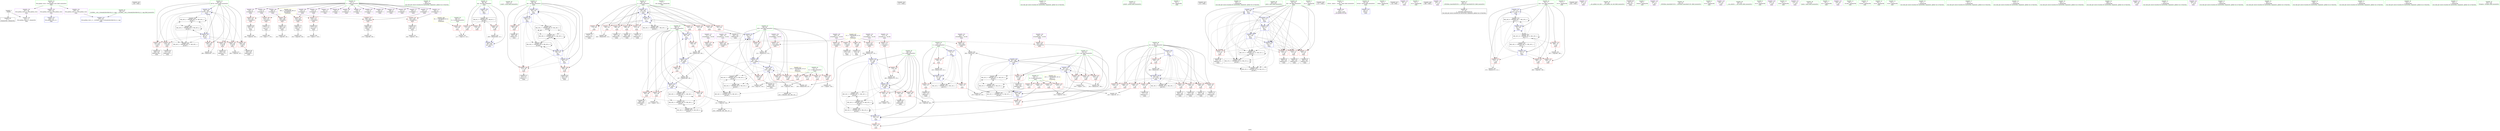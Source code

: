 digraph "SVFG" {
	label="SVFG";

	Node0x564afd315ef0 [shape=record,color=grey,label="{NodeID: 0\nNullPtr}"];
	Node0x564afd315ef0 -> Node0x564afd34a030[style=solid];
	Node0x564afd315ef0 -> Node0x564afd34d790[style=solid];
	Node0x564afd39aaa0 [shape=record,color=black,label="{NodeID: 443\n109 = PHI()\n}"];
	Node0x564afd34bed0 [shape=record,color=red,label="{NodeID: 194\n347\<--90\n\<--dir78\nmain\n}"];
	Node0x564afd34bed0 -> Node0x564afd34bb90[style=solid];
	Node0x564afd31d390 [shape=record,color=purple,label="{NodeID: 111\n264\<--8\narrayidx64\<--s\nmain\n}"];
	Node0x564afd31bf00 [shape=record,color=green,label="{NodeID: 28\n260\<--1\n\<--dummyObj\nCan only get source location for instruction, argument, global var or function.}"];
	Node0x564afd35a900 [shape=record,color=grey,label="{NodeID: 305\n368 = Binary(367, 113, )\n}"];
	Node0x564afd35a900 -> Node0x564afd356ea0[style=solid];
	Node0x564afd34d590 [shape=record,color=blue,label="{NodeID: 222\n429\<--35\nllvm.global_ctors_0\<--\nGlob }"];
	Node0x564afd34f080 [shape=record,color=red,label="{NodeID: 139\n115\<--68\n\<--qq\nmain\n}"];
	Node0x564afd34f080 -> Node0x564afd35b080[style=solid];
	Node0x564afd349df0 [shape=record,color=green,label="{NodeID: 56\n110\<--111\nscanf\<--scanf_field_insensitive\n}"];
	Node0x564afd356b60 [shape=record,color=blue,label="{NodeID: 250\n88\<--243\nok\<--\nmain\n}"];
	Node0x564afd356b60 -> Node0x564afd351920[style=dashed];
	Node0x564afd356b60 -> Node0x564afd3519f0[style=dashed];
	Node0x564afd356b60 -> Node0x564afd356b60[style=dashed];
	Node0x564afd356b60 -> Node0x564afd356c30[style=dashed];
	Node0x564afd356b60 -> Node0x564afd36f7e0[style=dashed];
	Node0x564afd356b60 -> Node0x564afd3783e0[style=dashed];
	Node0x564afd356b60 -> Node0x564afd380ff0[style=dashed];
	Node0x564afd350740 [shape=record,color=red,label="{NodeID: 167\n173\<--80\n\<--j\nmain\n}"];
	Node0x564afd350740 -> Node0x564afd34a810[style=solid];
	Node0x564afd34b370 [shape=record,color=black,label="{NodeID: 84\n266\<--265\nidxprom65\<--\nmain\n}"];
	Node0x564afd33a620 [shape=record,color=green,label="{NodeID: 1\n7\<--1\n__dso_handle\<--dummyObj\nGlob }"];
	Node0x564afd39aba0 [shape=record,color=black,label="{NodeID: 444\n121 = PHI()\n}"];
	Node0x564afd34bfa0 [shape=record,color=red,label="{NodeID: 195\n354\<--90\n\<--dir78\nmain\n}"];
	Node0x564afd34bfa0 -> Node0x564afd34bc60[style=solid];
	Node0x564afd31d460 [shape=record,color=purple,label="{NodeID: 112\n267\<--8\narrayidx66\<--s\nmain\n}"];
	Node0x564afd31d460 -> Node0x564afd34cf10[style=solid];
	Node0x564afd31bfd0 [shape=record,color=green,label="{NodeID: 29\n273\<--1\n\<--dummyObj\nCan only get source location for instruction, argument, global var or function.}"];
	Node0x564afd35aa80 [shape=record,color=grey,label="{NodeID: 306\n154 = cmp(152, 153, )\n}"];
	Node0x564afd34d690 [shape=record,color=blue,label="{NodeID: 223\n430\<--36\nllvm.global_ctors_1\<--_GLOBAL__sub_I_Gennady.Korotkevich_0_1.cpp\nGlob }"];
	Node0x564afd34f150 [shape=record,color=red,label="{NodeID: 140\n119\<--68\n\<--qq\nmain\n}"];
	Node0x564afd349e80 [shape=record,color=green,label="{NodeID: 57\n122\<--123\nprintf\<--printf_field_insensitive\n}"];
	Node0x564afd356c30 [shape=record,color=blue,label="{NodeID: 251\n88\<--273\nok\<--\nmain\n}"];
	Node0x564afd356c30 -> Node0x564afd351920[style=dashed];
	Node0x564afd356c30 -> Node0x564afd3519f0[style=dashed];
	Node0x564afd356c30 -> Node0x564afd356b60[style=dashed];
	Node0x564afd356c30 -> Node0x564afd36f7e0[style=dashed];
	Node0x564afd356c30 -> Node0x564afd3783e0[style=dashed];
	Node0x564afd356c30 -> Node0x564afd380ff0[style=dashed];
	Node0x564afd350810 [shape=record,color=red,label="{NodeID: 168\n186\<--80\n\<--j\nmain\n}"];
	Node0x564afd350810 -> Node0x564afd34aa80[style=solid];
	Node0x564afd34b440 [shape=record,color=black,label="{NodeID: 85\n269\<--268\nconv67\<--\nmain\n}"];
	Node0x564afd34b440 -> Node0x564afd35c100[style=solid];
	Node0x564afd33f200 [shape=record,color=green,label="{NodeID: 2\n10\<--1\n.str\<--dummyObj\nGlob }"];
	Node0x564afd39aca0 [shape=record,color=black,label="{NodeID: 445\n125 = PHI()\n}"];
	Node0x564afd34c070 [shape=record,color=red,label="{NodeID: 196\n367\<--90\n\<--dir78\nmain\n}"];
	Node0x564afd34c070 -> Node0x564afd35a900[style=solid];
	Node0x564afd31d530 [shape=record,color=purple,label="{NodeID: 113\n337\<--8\narrayidx101\<--s\nmain\n}"];
	Node0x564afd31c0a0 [shape=record,color=green,label="{NodeID: 30\n297\<--1\n\<--dummyObj\nCan only get source location for instruction, argument, global var or function.}"];
	Node0x564afd35ac00 [shape=record,color=grey,label="{NodeID: 307\n148 = cmp(146, 147, )\n}"];
	Node0x564afd34d790 [shape=record,color=blue, style = dotted,label="{NodeID: 224\n431\<--3\nllvm.global_ctors_2\<--dummyVal\nGlob }"];
	Node0x564afd34f220 [shape=record,color=red,label="{NodeID: 141\n408\<--68\n\<--qq\nmain\n}"];
	Node0x564afd34f220 -> Node0x564afd359580[style=solid];
	Node0x564afd349f10 [shape=record,color=green,label="{NodeID: 58\n400\<--401\nputs\<--puts_field_insensitive\n}"];
	Node0x564afd356d00 [shape=record,color=blue,label="{NodeID: 252\n92\<--352\nx82\<--add110\nmain\n}"];
	Node0x564afd356d00 -> Node0x564afd34c210[style=dashed];
	Node0x564afd356d00 -> Node0x564afd34c2e0[style=dashed];
	Node0x564afd356d00 -> Node0x564afd34c3b0[style=dashed];
	Node0x564afd356d00 -> Node0x564afd34c480[style=dashed];
	Node0x564afd356d00 -> Node0x564afd356820[style=dashed];
	Node0x564afd356d00 -> Node0x564afd356d00[style=dashed];
	Node0x564afd356d00 -> Node0x564afd3701e0[style=dashed];
	Node0x564afd356d00 -> Node0x564afd3524a0[style=dashed];
	Node0x564afd356d00 -> Node0x564afd3819f0[style=dashed];
	Node0x564afd3508e0 [shape=record,color=red,label="{NodeID: 169\n199\<--80\n\<--j\nmain\n}"];
	Node0x564afd3508e0 -> Node0x564afd34acf0[style=solid];
	Node0x564afd34b510 [shape=record,color=black,label="{NodeID: 86\n276\<--275\nidxprom71\<--\nmain\n}"];
	Node0x564afd316460 [shape=record,color=green,label="{NodeID: 3\n12\<--1\n.str.1\<--dummyObj\nGlob }"];
	Node0x564afd39ada0 [shape=record,color=black,label="{NodeID: 446\n137 = PHI()\n}"];
	Node0x564afd34c140 [shape=record,color=red,label="{NodeID: 197\n307\<--92\n\<--x82\nmain\n}"];
	Node0x564afd34c140 -> Node0x564afd35a600[style=solid];
	Node0x564afd31d600 [shape=record,color=purple,label="{NodeID: 114\n340\<--8\narrayidx103\<--s\nmain\n}"];
	Node0x564afd31d600 -> Node0x564afd34d320[style=solid];
	Node0x564afd31c170 [shape=record,color=green,label="{NodeID: 31\n4\<--6\n_ZStL8__ioinit\<--_ZStL8__ioinit_field_insensitive\nGlob }"];
	Node0x564afd31c170 -> Node0x564afd3496f0[style=solid];
	Node0x564afd35ad80 [shape=record,color=grey,label="{NodeID: 308\n164 = cmp(163, 165, )\n}"];
	Node0x564afd34d890 [shape=record,color=blue,label="{NodeID: 225\n64\<--97\nretval\<--\nmain\n}"];
	Node0x564afd34f2f0 [shape=record,color=red,label="{NodeID: 142\n129\<--70\n\<--h\nmain\n}"];
	Node0x564afd34f2f0 -> Node0x564afd35b380[style=solid];
	Node0x564afd349fa0 [shape=record,color=green,label="{NodeID: 59\n36\<--425\n_GLOBAL__sub_I_Gennady.Korotkevich_0_1.cpp\<--_GLOBAL__sub_I_Gennady.Korotkevich_0_1.cpp_field_insensitive\n}"];
	Node0x564afd349fa0 -> Node0x564afd34d690[style=solid];
	Node0x564afd356dd0 [shape=record,color=blue,label="{NodeID: 253\n94\<--359\ny83\<--add113\nmain\n}"];
	Node0x564afd356dd0 -> Node0x564afd34c620[style=dashed];
	Node0x564afd356dd0 -> Node0x564afd34c6f0[style=dashed];
	Node0x564afd356dd0 -> Node0x564afd34c7c0[style=dashed];
	Node0x564afd356dd0 -> Node0x564afd34c890[style=dashed];
	Node0x564afd356dd0 -> Node0x564afd3568f0[style=dashed];
	Node0x564afd356dd0 -> Node0x564afd356dd0[style=dashed];
	Node0x564afd356dd0 -> Node0x564afd3706e0[style=dashed];
	Node0x564afd356dd0 -> Node0x564afd3529a0[style=dashed];
	Node0x564afd356dd0 -> Node0x564afd381ef0[style=dashed];
	Node0x564afd3509b0 [shape=record,color=red,label="{NodeID: 170\n213\<--80\n\<--j\nmain\n}"];
	Node0x564afd3509b0 -> Node0x564afd34af60[style=solid];
	Node0x564afd34b5e0 [shape=record,color=black,label="{NodeID: 87\n283\<--282\nidxprom74\<--\nmain\n}"];
	Node0x564afd3197e0 [shape=record,color=green,label="{NodeID: 4\n14\<--1\nstdin\<--dummyObj\nGlob }"];
	Node0x564afd39aea0 [shape=record,color=black,label="{NodeID: 447\n46 = PHI()\n}"];
	Node0x564afd34c210 [shape=record,color=red,label="{NodeID: 198\n319\<--92\n\<--x82\nmain\n}"];
	Node0x564afd34c210 -> Node0x564afd35c580[style=solid];
	Node0x564afd34dd50 [shape=record,color=purple,label="{NodeID: 115\n99\<--10\n\<--.str\nmain\n}"];
	Node0x564afd31c240 [shape=record,color=green,label="{NodeID: 32\n8\<--9\ns\<--s_field_insensitive\nGlob }"];
	Node0x564afd31c240 -> Node0x564afd3497c0[style=solid];
	Node0x564afd31c240 -> Node0x564afd349890[style=solid];
	Node0x564afd31c240 -> Node0x564afd349960[style=solid];
	Node0x564afd31c240 -> Node0x564afd349a30[style=solid];
	Node0x564afd31c240 -> Node0x564afd349b00[style=solid];
	Node0x564afd31c240 -> Node0x564afd349bd0[style=solid];
	Node0x564afd31c240 -> Node0x564afd349ca0[style=solid];
	Node0x564afd31c240 -> Node0x564afd31cf80[style=solid];
	Node0x564afd31c240 -> Node0x564afd31d050[style=solid];
	Node0x564afd31c240 -> Node0x564afd31d120[style=solid];
	Node0x564afd31c240 -> Node0x564afd31d1f0[style=solid];
	Node0x564afd31c240 -> Node0x564afd31d2c0[style=solid];
	Node0x564afd31c240 -> Node0x564afd31d390[style=solid];
	Node0x564afd31c240 -> Node0x564afd31d460[style=solid];
	Node0x564afd31c240 -> Node0x564afd31d530[style=solid];
	Node0x564afd31c240 -> Node0x564afd31d600[style=solid];
	Node0x564afd35af00 [shape=record,color=grey,label="{NodeID: 309\n178 = cmp(177, 179, )\n}"];
	Node0x564afd34d960 [shape=record,color=blue,label="{NodeID: 226\n68\<--113\nqq\<--\nmain\n}"];
	Node0x564afd34d960 -> Node0x564afd36b490[style=dashed];
	Node0x564afd34f3c0 [shape=record,color=red,label="{NodeID: 143\n147\<--70\n\<--h\nmain\n}"];
	Node0x564afd34f3c0 -> Node0x564afd35ac00[style=solid];
	Node0x564afd34a030 [shape=record,color=black,label="{NodeID: 60\n2\<--3\ndummyVal\<--dummyVal\n}"];
	Node0x564afd356ea0 [shape=record,color=blue,label="{NodeID: 254\n90\<--368\ndir78\<--inc119\nmain\n}"];
	Node0x564afd356ea0 -> Node0x564afd351ac0[style=dashed];
	Node0x564afd356ea0 -> Node0x564afd34bd30[style=dashed];
	Node0x564afd356ea0 -> Node0x564afd34be00[style=dashed];
	Node0x564afd356ea0 -> Node0x564afd34bed0[style=dashed];
	Node0x564afd356ea0 -> Node0x564afd34bfa0[style=dashed];
	Node0x564afd356ea0 -> Node0x564afd34c070[style=dashed];
	Node0x564afd356ea0 -> Node0x564afd356ea0[style=dashed];
	Node0x564afd356ea0 -> Node0x564afd36fce0[style=dashed];
	Node0x564afd356ea0 -> Node0x564afd351fa0[style=dashed];
	Node0x564afd356ea0 -> Node0x564afd3814f0[style=dashed];
	Node0x564afd350a80 [shape=record,color=red,label="{NodeID: 171\n226\<--80\n\<--j\nmain\n}"];
	Node0x564afd350a80 -> Node0x564afd3561a0[style=solid];
	Node0x564afd34b6b0 [shape=record,color=black,label="{NodeID: 88\n291\<--290\ntobool\<--\nmain\n}"];
	Node0x564afd315dd0 [shape=record,color=green,label="{NodeID: 5\n15\<--1\n.str.2\<--dummyObj\nGlob }"];
	Node0x564afd39afa0 [shape=record,color=black,label="{NodeID: 448\n399 = PHI()\n}"];
	Node0x564afd34c2e0 [shape=record,color=red,label="{NodeID: 199\n322\<--92\n\<--x82\nmain\n}"];
	Node0x564afd34c2e0 -> Node0x564afd35c400[style=solid];
	Node0x564afd34dde0 [shape=record,color=purple,label="{NodeID: 116\n100\<--12\n\<--.str.1\nmain\n}"];
	Node0x564afd31c310 [shape=record,color=green,label="{NodeID: 33\n34\<--38\nllvm.global_ctors\<--llvm.global_ctors_field_insensitive\nGlob }"];
	Node0x564afd31c310 -> Node0x564afd34eb70[style=solid];
	Node0x564afd31c310 -> Node0x564afd34ec40[style=solid];
	Node0x564afd31c310 -> Node0x564afd34ed10[style=solid];
	Node0x564afd35b080 [shape=record,color=grey,label="{NodeID: 310\n117 = cmp(115, 116, )\n}"];
	Node0x564afd34da30 [shape=record,color=blue,label="{NodeID: 227\n74\<--97\ni\<--\nmain\n}"];
	Node0x564afd34da30 -> Node0x564afd34f8a0[style=dashed];
	Node0x564afd34da30 -> Node0x564afd34f970[style=dashed];
	Node0x564afd34da30 -> Node0x564afd34fa40[style=dashed];
	Node0x564afd34da30 -> Node0x564afd34db00[style=dashed];
	Node0x564afd34da30 -> Node0x564afd37ed50[style=dashed];
	Node0x564afd34f490 [shape=record,color=red,label="{NodeID: 144\n249\<--70\n\<--h\nmain\n}"];
	Node0x564afd34f490 -> Node0x564afd35b800[style=solid];
	Node0x564afd34a0c0 [shape=record,color=black,label="{NodeID: 61\n47\<--48\n\<--_ZNSt8ios_base4InitD1Ev\nCan only get source location for instruction, argument, global var or function.}"];
	Node0x564afd356f70 [shape=record,color=blue,label="{NodeID: 255\n76\<--375\nans\<--inc123\nmain\n}"];
	Node0x564afd356f70 -> Node0x564afd376fe0[style=dashed];
	Node0x564afd350b50 [shape=record,color=red,label="{NodeID: 172\n301\<--80\n\<--j\nmain\n}"];
	Node0x564afd350b50 -> Node0x564afd3568f0[style=solid];
	Node0x564afd34b780 [shape=record,color=black,label="{NodeID: 89\n304\<--303\nidxprom84\<--\nmain\n}"];
	Node0x564afd31a100 [shape=record,color=green,label="{NodeID: 6\n17\<--1\n.str.3\<--dummyObj\nGlob }"];
	Node0x564afd39b0a0 [shape=record,color=black,label="{NodeID: 449\n405 = PHI()\n}"];
	Node0x564afd34c3b0 [shape=record,color=red,label="{NodeID: 200\n335\<--92\n\<--x82\nmain\n}"];
	Node0x564afd34c3b0 -> Node0x564afd34b920[style=solid];
	Node0x564afd34de70 [shape=record,color=purple,label="{NodeID: 117\n105\<--15\n\<--.str.2\nmain\n}"];
	Node0x564afd31c3e0 [shape=record,color=green,label="{NodeID: 34\n39\<--40\n__cxx_global_var_init\<--__cxx_global_var_init_field_insensitive\n}"];
	Node0x564afd35b200 [shape=record,color=grey,label="{NodeID: 311\n257 = cmp(255, 256, )\n}"];
	Node0x564afd35b200 -> Node0x564afcfad020[style=solid];
	Node0x564afd34db00 [shape=record,color=blue,label="{NodeID: 228\n74\<--140\ni\<--inc\nmain\n}"];
	Node0x564afd34db00 -> Node0x564afd34f8a0[style=dashed];
	Node0x564afd34db00 -> Node0x564afd34f970[style=dashed];
	Node0x564afd34db00 -> Node0x564afd34fa40[style=dashed];
	Node0x564afd34db00 -> Node0x564afd34db00[style=dashed];
	Node0x564afd34db00 -> Node0x564afd37ed50[style=dashed];
	Node0x564afd34f560 [shape=record,color=red,label="{NodeID: 145\n323\<--70\n\<--h\nmain\n}"];
	Node0x564afd34f560 -> Node0x564afd35c400[style=solid];
	Node0x564afd34a190 [shape=record,color=black,label="{NodeID: 62\n63\<--97\nmain_ret\<--\nmain\n}"];
	Node0x564afd357040 [shape=record,color=blue,label="{NodeID: 256\n76\<--169\nans\<--\nmain\n}"];
	Node0x564afd357040 -> Node0x564afd352ea0[style=dashed];
	Node0x564afd350c20 [shape=record,color=red,label="{NodeID: 173\n382\<--80\n\<--j\nmain\n}"];
	Node0x564afd350c20 -> Node0x564afd359e80[style=solid];
	Node0x564afd34b850 [shape=record,color=black,label="{NodeID: 90\n311\<--310\nidxprom87\<--\nmain\n}"];
	Node0x564afd319d10 [shape=record,color=green,label="{NodeID: 7\n19\<--1\nstdout\<--dummyObj\nGlob }"];
	Node0x564afd34c480 [shape=record,color=red,label="{NodeID: 201\n351\<--92\n\<--x82\nmain\n}"];
	Node0x564afd34c480 -> Node0x564afd359a00[style=solid];
	Node0x564afd34df40 [shape=record,color=purple,label="{NodeID: 118\n106\<--17\n\<--.str.3\nmain\n}"];
	Node0x564afd31c4b0 [shape=record,color=green,label="{NodeID: 35\n43\<--44\n_ZNSt8ios_base4InitC1Ev\<--_ZNSt8ios_base4InitC1Ev_field_insensitive\n}"];
	Node0x564afd36b490 [shape=record,color=black,label="{NodeID: 395\nMR_8V_3 = PHI(MR_8V_4, MR_8V_2, )\npts\{69 \}\n}"];
	Node0x564afd36b490 -> Node0x564afd34f080[style=dashed];
	Node0x564afd36b490 -> Node0x564afd34f150[style=dashed];
	Node0x564afd36b490 -> Node0x564afd34f220[style=dashed];
	Node0x564afd36b490 -> Node0x564afd3572b0[style=dashed];
	Node0x564afd35b380 [shape=record,color=grey,label="{NodeID: 312\n130 = cmp(128, 129, )\n}"];
	Node0x564afd34dbd0 [shape=record,color=blue,label="{NodeID: 229\n76\<--97\nans\<--\nmain\n}"];
	Node0x564afd34dbd0 -> Node0x564afd34fb10[style=dashed];
	Node0x564afd34dbd0 -> Node0x564afd34fcb0[style=dashed];
	Node0x564afd34dbd0 -> Node0x564afd34fd80[style=dashed];
	Node0x564afd34dbd0 -> Node0x564afd356f70[style=dashed];
	Node0x564afd34dbd0 -> Node0x564afd357040[style=dashed];
	Node0x564afd34dbd0 -> Node0x564afd376fe0[style=dashed];
	Node0x564afd34dbd0 -> Node0x564afd352ea0[style=dashed];
	Node0x564afd34dbd0 -> Node0x564afd37f220[style=dashed];
	Node0x564afd34f630 [shape=record,color=red,label="{NodeID: 146\n153\<--72\n\<--w\nmain\n}"];
	Node0x564afd34f630 -> Node0x564afd35aa80[style=solid];
	Node0x564afd34a260 [shape=record,color=black,label="{NodeID: 63\n101\<--98\ncall\<--\nmain\n}"];
	Node0x564afd357110 [shape=record,color=blue,label="{NodeID: 257\n80\<--383\nj\<--inc127\nmain\n}"];
	Node0x564afd357110 -> Node0x564afd3505a0[style=dashed];
	Node0x564afd357110 -> Node0x564afd350670[style=dashed];
	Node0x564afd357110 -> Node0x564afd350740[style=dashed];
	Node0x564afd357110 -> Node0x564afd350810[style=dashed];
	Node0x564afd357110 -> Node0x564afd3508e0[style=dashed];
	Node0x564afd357110 -> Node0x564afd3509b0[style=dashed];
	Node0x564afd357110 -> Node0x564afd350a80[style=dashed];
	Node0x564afd357110 -> Node0x564afd350b50[style=dashed];
	Node0x564afd357110 -> Node0x564afd350c20[style=dashed];
	Node0x564afd357110 -> Node0x564afd355bf0[style=dashed];
	Node0x564afd357110 -> Node0x564afd357110[style=dashed];
	Node0x564afd357110 -> Node0x564afd37fbf0[style=dashed];
	Node0x564afd350cf0 [shape=record,color=red,label="{NodeID: 174\n228\<--82\n\<--dir\nmain\n}"];
	Node0x564afd350cf0 -> Node0x564afd34b100[style=solid];
	Node0x564afd34b920 [shape=record,color=black,label="{NodeID: 91\n336\<--335\nidxprom100\<--\nmain\n}"];
	Node0x564afd319da0 [shape=record,color=green,label="{NodeID: 8\n20\<--1\n.str.4\<--dummyObj\nGlob }"];
	Node0x564afd34c550 [shape=record,color=red,label="{NodeID: 202\n314\<--94\n\<--y83\nmain\n}"];
	Node0x564afd34c550 -> Node0x564afd35a480[style=solid];
	Node0x564afd34e010 [shape=record,color=purple,label="{NodeID: 119\n108\<--20\n\<--.str.4\nmain\n}"];
	Node0x564afd31c580 [shape=record,color=green,label="{NodeID: 36\n49\<--50\n__cxa_atexit\<--__cxa_atexit_field_insensitive\n}"];
	Node0x564afd37ed50 [shape=record,color=black,label="{NodeID: 396\nMR_14V_2 = PHI(MR_14V_4, MR_14V_1, )\npts\{75 \}\n}"];
	Node0x564afd37ed50 -> Node0x564afd34da30[style=dashed];
	Node0x564afd35b500 [shape=record,color=grey,label="{NodeID: 313\n343 = cmp(342, 165, )\n}"];
	Node0x564afd34dca0 [shape=record,color=blue,label="{NodeID: 230\n78\<--97\ni9\<--\nmain\n}"];
	Node0x564afd34dca0 -> Node0x564afd34fe50[style=dashed];
	Node0x564afd34dca0 -> Node0x564afd34ff20[style=dashed];
	Node0x564afd34dca0 -> Node0x564afd34fff0[style=dashed];
	Node0x564afd34dca0 -> Node0x564afd3500c0[style=dashed];
	Node0x564afd34dca0 -> Node0x564afd350190[style=dashed];
	Node0x564afd34dca0 -> Node0x564afd350260[style=dashed];
	Node0x564afd34dca0 -> Node0x564afd350330[style=dashed];
	Node0x564afd34dca0 -> Node0x564afd350400[style=dashed];
	Node0x564afd34dca0 -> Node0x564afd3504d0[style=dashed];
	Node0x564afd34dca0 -> Node0x564afd3571e0[style=dashed];
	Node0x564afd34dca0 -> Node0x564afd37f6f0[style=dashed];
	Node0x564afd34f700 [shape=record,color=red,label="{NodeID: 147\n256\<--72\n\<--w\nmain\n}"];
	Node0x564afd34f700 -> Node0x564afd35b200[style=solid];
	Node0x564afd34a330 [shape=record,color=black,label="{NodeID: 64\n107\<--104\ncall1\<--\nmain\n}"];
	Node0x564afd383d10 [shape=record,color=yellow,style=double,label="{NodeID: 424\n36V_1 = ENCHI(MR_36V_0)\npts\{90000 \}\nFun[main]}"];
	Node0x564afd383d10 -> Node0x564afd34c960[style=dashed];
	Node0x564afd383d10 -> Node0x564afd34ca30[style=dashed];
	Node0x564afd383d10 -> Node0x564afd34cb00[style=dashed];
	Node0x564afd383d10 -> Node0x564afd34cbd0[style=dashed];
	Node0x564afd383d10 -> Node0x564afd34cca0[style=dashed];
	Node0x564afd383d10 -> Node0x564afd34cf10[style=dashed];
	Node0x564afd383d10 -> Node0x564afd34d320[style=dashed];
	Node0x564afd3571e0 [shape=record,color=blue,label="{NodeID: 258\n78\<--392\ni9\<--inc133\nmain\n}"];
	Node0x564afd3571e0 -> Node0x564afd34fe50[style=dashed];
	Node0x564afd3571e0 -> Node0x564afd34ff20[style=dashed];
	Node0x564afd3571e0 -> Node0x564afd34fff0[style=dashed];
	Node0x564afd3571e0 -> Node0x564afd3500c0[style=dashed];
	Node0x564afd3571e0 -> Node0x564afd350190[style=dashed];
	Node0x564afd3571e0 -> Node0x564afd350260[style=dashed];
	Node0x564afd3571e0 -> Node0x564afd350330[style=dashed];
	Node0x564afd3571e0 -> Node0x564afd350400[style=dashed];
	Node0x564afd3571e0 -> Node0x564afd3504d0[style=dashed];
	Node0x564afd3571e0 -> Node0x564afd3571e0[style=dashed];
	Node0x564afd3571e0 -> Node0x564afd37f6f0[style=dashed];
	Node0x564afd350dc0 [shape=record,color=red,label="{NodeID: 175\n235\<--82\n\<--dir\nmain\n}"];
	Node0x564afd350dc0 -> Node0x564afd34b1d0[style=solid];
	Node0x564afd34b9f0 [shape=record,color=black,label="{NodeID: 92\n339\<--338\nidxprom102\<--\nmain\n}"];
	Node0x564afd31a710 [shape=record,color=green,label="{NodeID: 9\n22\<--1\n.str.5\<--dummyObj\nGlob }"];
	Node0x564afd34c620 [shape=record,color=red,label="{NodeID: 203\n326\<--94\n\<--y83\nmain\n}"];
	Node0x564afd34c620 -> Node0x564afd35c280[style=solid];
	Node0x564afd34e0e0 [shape=record,color=purple,label="{NodeID: 120\n120\<--22\n\<--.str.5\nmain\n}"];
	Node0x564afd31c650 [shape=record,color=green,label="{NodeID: 37\n48\<--54\n_ZNSt8ios_base4InitD1Ev\<--_ZNSt8ios_base4InitD1Ev_field_insensitive\n}"];
	Node0x564afd31c650 -> Node0x564afd34a0c0[style=solid];
	Node0x564afd37f220 [shape=record,color=black,label="{NodeID: 397\nMR_16V_2 = PHI(MR_16V_11, MR_16V_1, )\npts\{77 \}\n}"];
	Node0x564afd37f220 -> Node0x564afd34dbd0[style=dashed];
	Node0x564afd35b680 [shape=record,color=grey,label="{NodeID: 314\n253 = cmp(97, 252, )\n}"];
	Node0x564afd355bf0 [shape=record,color=blue,label="{NodeID: 231\n80\<--97\nj\<--\nmain\n}"];
	Node0x564afd355bf0 -> Node0x564afd3505a0[style=dashed];
	Node0x564afd355bf0 -> Node0x564afd350670[style=dashed];
	Node0x564afd355bf0 -> Node0x564afd350740[style=dashed];
	Node0x564afd355bf0 -> Node0x564afd350810[style=dashed];
	Node0x564afd355bf0 -> Node0x564afd3508e0[style=dashed];
	Node0x564afd355bf0 -> Node0x564afd3509b0[style=dashed];
	Node0x564afd355bf0 -> Node0x564afd350a80[style=dashed];
	Node0x564afd355bf0 -> Node0x564afd350b50[style=dashed];
	Node0x564afd355bf0 -> Node0x564afd350c20[style=dashed];
	Node0x564afd355bf0 -> Node0x564afd355bf0[style=dashed];
	Node0x564afd355bf0 -> Node0x564afd357110[style=dashed];
	Node0x564afd355bf0 -> Node0x564afd37fbf0[style=dashed];
	Node0x564afd34f7d0 [shape=record,color=red,label="{NodeID: 148\n330\<--72\n\<--w\nmain\n}"];
	Node0x564afd34f7d0 -> Node0x564afd35be00[style=solid];
	Node0x564afd34a400 [shape=record,color=black,label="{NodeID: 65\n133\<--132\nidxprom\<--\nmain\n}"];
	Node0x564afd3572b0 [shape=record,color=blue,label="{NodeID: 259\n68\<--409\nqq\<--inc142\nmain\n}"];
	Node0x564afd3572b0 -> Node0x564afd36b490[style=dashed];
	Node0x564afd350e90 [shape=record,color=red,label="{NodeID: 176\n275\<--82\n\<--dir\nmain\n}"];
	Node0x564afd350e90 -> Node0x564afd34b510[style=solid];
	Node0x564afd34bac0 [shape=record,color=black,label="{NodeID: 93\n342\<--341\nconv104\<--\nmain\n}"];
	Node0x564afd34bac0 -> Node0x564afd35b500[style=solid];
	Node0x564afd31a7e0 [shape=record,color=green,label="{NodeID: 10\n24\<--1\n.str.6\<--dummyObj\nGlob }"];
	Node0x564afd34c6f0 [shape=record,color=red,label="{NodeID: 204\n329\<--94\n\<--y83\nmain\n}"];
	Node0x564afd34c6f0 -> Node0x564afd35be00[style=solid];
	Node0x564afd34e1b0 [shape=record,color=purple,label="{NodeID: 121\n124\<--24\n\<--.str.6\nmain\n}"];
	Node0x564afd31c720 [shape=record,color=green,label="{NodeID: 38\n61\<--62\nmain\<--main_field_insensitive\n}"];
	Node0x564afd37f6f0 [shape=record,color=black,label="{NodeID: 398\nMR_18V_2 = PHI(MR_18V_4, MR_18V_1, )\npts\{79 \}\n}"];
	Node0x564afd37f6f0 -> Node0x564afd34dca0[style=dashed];
	Node0x564afd35b800 [shape=record,color=grey,label="{NodeID: 315\n250 = cmp(248, 249, )\n}"];
	Node0x564afd355cc0 [shape=record,color=blue,label="{NodeID: 232\n82\<--169\ndir\<--\nmain\n}"];
	Node0x564afd355cc0 -> Node0x564afd350cf0[style=dashed];
	Node0x564afd355cc0 -> Node0x564afd350dc0[style=dashed];
	Node0x564afd355cc0 -> Node0x564afd350e90[style=dashed];
	Node0x564afd355cc0 -> Node0x564afd350f60[style=dashed];
	Node0x564afd355cc0 -> Node0x564afd355d90[style=dashed];
	Node0x564afd355cc0 -> Node0x564afd355e60[style=dashed];
	Node0x564afd355cc0 -> Node0x564afd355f30[style=dashed];
	Node0x564afd355cc0 -> Node0x564afd356000[style=dashed];
	Node0x564afd355cc0 -> Node0x564afd36e8e0[style=dashed];
	Node0x564afd355cc0 -> Node0x564afd3774e0[style=dashed];
	Node0x564afd355cc0 -> Node0x564afd3800f0[style=dashed];
	Node0x564afd34f8a0 [shape=record,color=red,label="{NodeID: 149\n128\<--74\n\<--i\nmain\n}"];
	Node0x564afd34f8a0 -> Node0x564afd35b380[style=solid];
	Node0x564afd34a4d0 [shape=record,color=black,label="{NodeID: 66\n157\<--156\nidxprom16\<--\nmain\n}"];
	Node0x564afd350f60 [shape=record,color=red,label="{NodeID: 177\n282\<--82\n\<--dir\nmain\n}"];
	Node0x564afd350f60 -> Node0x564afd34b5e0[style=solid];
	Node0x564afd34bb90 [shape=record,color=black,label="{NodeID: 94\n348\<--347\nidxprom108\<--\nmain\n}"];
	Node0x564afd319e60 [shape=record,color=green,label="{NodeID: 11\n26\<--1\n.str.7\<--dummyObj\nGlob }"];
	Node0x564afd34c7c0 [shape=record,color=red,label="{NodeID: 205\n338\<--94\n\<--y83\nmain\n}"];
	Node0x564afd34c7c0 -> Node0x564afd34b9f0[style=solid];
	Node0x564afd34e280 [shape=record,color=purple,label="{NodeID: 122\n136\<--26\n\<--.str.7\nmain\n}"];
	Node0x564afd31c7f0 [shape=record,color=green,label="{NodeID: 39\n64\<--65\nretval\<--retval_field_insensitive\nmain\n}"];
	Node0x564afd31c7f0 -> Node0x564afd34d890[style=solid];
	Node0x564afd37fbf0 [shape=record,color=black,label="{NodeID: 399\nMR_20V_2 = PHI(MR_20V_7, MR_20V_1, )\npts\{81 \}\n}"];
	Node0x564afd37fbf0 -> Node0x564afd355bf0[style=dashed];
	Node0x564afd37fbf0 -> Node0x564afd37fbf0[style=dashed];
	Node0x564afd35b980 [shape=record,color=grey,label="{NodeID: 316\n246 = cmp(97, 245, )\n}"];
	Node0x564afd355d90 [shape=record,color=blue,label="{NodeID: 233\n82\<--113\ndir\<--\nmain\n}"];
	Node0x564afd355d90 -> Node0x564afd350cf0[style=dashed];
	Node0x564afd355d90 -> Node0x564afd350dc0[style=dashed];
	Node0x564afd355d90 -> Node0x564afd350e90[style=dashed];
	Node0x564afd355d90 -> Node0x564afd350f60[style=dashed];
	Node0x564afd355d90 -> Node0x564afd355e60[style=dashed];
	Node0x564afd355d90 -> Node0x564afd355f30[style=dashed];
	Node0x564afd355d90 -> Node0x564afd356000[style=dashed];
	Node0x564afd355d90 -> Node0x564afd36e8e0[style=dashed];
	Node0x564afd355d90 -> Node0x564afd3774e0[style=dashed];
	Node0x564afd355d90 -> Node0x564afd3800f0[style=dashed];
	Node0x564afd34f970 [shape=record,color=red,label="{NodeID: 150\n132\<--74\n\<--i\nmain\n}"];
	Node0x564afd34f970 -> Node0x564afd34a400[style=solid];
	Node0x564afd34a5a0 [shape=record,color=black,label="{NodeID: 67\n160\<--159\nidxprom18\<--\nmain\n}"];
	Node0x564afd351030 [shape=record,color=red,label="{NodeID: 178\n232\<--84\n\<--x\nmain\n}"];
	Node0x564afd351030 -> Node0x564afd35a000[style=solid];
	Node0x564afd34bc60 [shape=record,color=black,label="{NodeID: 95\n355\<--354\nidxprom111\<--\nmain\n}"];
	Node0x564afd319ef0 [shape=record,color=green,label="{NodeID: 12\n28\<--1\n_ZL2dx\<--dummyObj\nGlob }"];
	Node0x564afd34c890 [shape=record,color=red,label="{NodeID: 206\n358\<--94\n\<--y83\nmain\n}"];
	Node0x564afd34c890 -> Node0x564afd359d00[style=solid];
	Node0x564afd34e350 [shape=record,color=purple,label="{NodeID: 123\n230\<--28\narrayidx54\<--_ZL2dx\nmain\n}"];
	Node0x564afd34e350 -> Node0x564afd34cd70[style=solid];
	Node0x564afd31c8c0 [shape=record,color=green,label="{NodeID: 40\n66\<--67\ntt\<--tt_field_insensitive\nmain\n}"];
	Node0x564afd31c8c0 -> Node0x564afd34efb0[style=solid];
	Node0x564afd3800f0 [shape=record,color=black,label="{NodeID: 400\nMR_22V_2 = PHI(MR_22V_16, MR_22V_1, )\npts\{83 \}\n}"];
	Node0x564afd3800f0 -> Node0x564afd36e8e0[style=dashed];
	Node0x564afd35bb00 [shape=record,color=grey,label="{NodeID: 317\n296 = cmp(295, 297, )\n}"];
	Node0x564afd355e60 [shape=record,color=blue,label="{NodeID: 234\n82\<--97\ndir\<--\nmain\n}"];
	Node0x564afd355e60 -> Node0x564afd350cf0[style=dashed];
	Node0x564afd355e60 -> Node0x564afd350dc0[style=dashed];
	Node0x564afd355e60 -> Node0x564afd350e90[style=dashed];
	Node0x564afd355e60 -> Node0x564afd350f60[style=dashed];
	Node0x564afd355e60 -> Node0x564afd355f30[style=dashed];
	Node0x564afd355e60 -> Node0x564afd356000[style=dashed];
	Node0x564afd355e60 -> Node0x564afd36e8e0[style=dashed];
	Node0x564afd355e60 -> Node0x564afd3774e0[style=dashed];
	Node0x564afd355e60 -> Node0x564afd3800f0[style=dashed];
	Node0x564afd34fa40 [shape=record,color=red,label="{NodeID: 151\n139\<--74\n\<--i\nmain\n}"];
	Node0x564afd34fa40 -> Node0x564afd359700[style=solid];
	Node0x564afd34a670 [shape=record,color=black,label="{NodeID: 68\n163\<--162\nconv\<--\nmain\n}"];
	Node0x564afd34a670 -> Node0x564afd35ad80[style=solid];
	Node0x564afd351100 [shape=record,color=red,label="{NodeID: 179\n245\<--84\n\<--x\nmain\n}"];
	Node0x564afd351100 -> Node0x564afd35b980[style=solid];
	Node0x564afd349550 [shape=record,color=black,label="{NodeID: 96\n363\<--362\ntobool115\<--\nmain\n}"];
	Node0x564afd319fc0 [shape=record,color=green,label="{NodeID: 13\n29\<--1\n_ZL2dy\<--dummyObj\nGlob }"];
	Node0x564afcfad020 [shape=record,color=black,label="{NodeID: 290\n259 = PHI(260, 260, 260, 257, )\n}"];
	Node0x564afd34c960 [shape=record,color=red,label="{NodeID: 207\n162\<--161\n\<--arrayidx19\nmain\n}"];
	Node0x564afd34c960 -> Node0x564afd34a670[style=solid];
	Node0x564afd34e420 [shape=record,color=purple,label="{NodeID: 124\n277\<--28\narrayidx72\<--_ZL2dx\nmain\n}"];
	Node0x564afd34e420 -> Node0x564afd34cfe0[style=solid];
	Node0x564afd31c990 [shape=record,color=green,label="{NodeID: 41\n68\<--69\nqq\<--qq_field_insensitive\nmain\n}"];
	Node0x564afd31c990 -> Node0x564afd34f080[style=solid];
	Node0x564afd31c990 -> Node0x564afd34f150[style=solid];
	Node0x564afd31c990 -> Node0x564afd34f220[style=solid];
	Node0x564afd31c990 -> Node0x564afd34d960[style=solid];
	Node0x564afd31c990 -> Node0x564afd3572b0[style=solid];
	Node0x564afd3805f0 [shape=record,color=black,label="{NodeID: 401\nMR_24V_2 = PHI(MR_24V_11, MR_24V_1, )\npts\{85 \}\n}"];
	Node0x564afd3805f0 -> Node0x564afd36ede0[style=dashed];
	Node0x564afd35bc80 [shape=record,color=grey,label="{NodeID: 318\n396 = cmp(395, 169, )\n}"];
	Node0x564afd355f30 [shape=record,color=blue,label="{NodeID: 235\n82\<--208\ndir\<--\nmain\n}"];
	Node0x564afd355f30 -> Node0x564afd350cf0[style=dashed];
	Node0x564afd355f30 -> Node0x564afd350dc0[style=dashed];
	Node0x564afd355f30 -> Node0x564afd350e90[style=dashed];
	Node0x564afd355f30 -> Node0x564afd350f60[style=dashed];
	Node0x564afd355f30 -> Node0x564afd356000[style=dashed];
	Node0x564afd355f30 -> Node0x564afd36e8e0[style=dashed];
	Node0x564afd355f30 -> Node0x564afd3774e0[style=dashed];
	Node0x564afd355f30 -> Node0x564afd3800f0[style=dashed];
	Node0x564afd34fb10 [shape=record,color=red,label="{NodeID: 152\n374\<--76\n\<--ans\nmain\n}"];
	Node0x564afd34fb10 -> Node0x564afd35a780[style=solid];
	Node0x564afd34a740 [shape=record,color=black,label="{NodeID: 69\n171\<--170\nidxprom21\<--\nmain\n}"];
	Node0x564afd3511d0 [shape=record,color=red,label="{NodeID: 180\n248\<--84\n\<--x\nmain\n}"];
	Node0x564afd3511d0 -> Node0x564afd35b800[style=solid];
	Node0x564afd349620 [shape=record,color=black,label="{NodeID: 97\n372\<--371\ntobool121\<--\nmain\n}"];
	Node0x564afd31a220 [shape=record,color=green,label="{NodeID: 14\n30\<--1\n.str.8\<--dummyObj\nGlob }"];
	Node0x564afd358f60 [shape=record,color=black,label="{NodeID: 291\n333 = PHI(260, 260, 260, 331, )\n}"];
	Node0x564afd34ca30 [shape=record,color=red,label="{NodeID: 208\n176\<--175\n\<--arrayidx24\nmain\n}"];
	Node0x564afd34ca30 -> Node0x564afd34a8e0[style=solid];
	Node0x564afd34e4f0 [shape=record,color=purple,label="{NodeID: 125\n305\<--28\narrayidx85\<--_ZL2dx\nmain\n}"];
	Node0x564afd34e4f0 -> Node0x564afd34d180[style=solid];
	Node0x564afd31ca60 [shape=record,color=green,label="{NodeID: 42\n70\<--71\nh\<--h_field_insensitive\nmain\n}"];
	Node0x564afd31ca60 -> Node0x564afd34f2f0[style=solid];
	Node0x564afd31ca60 -> Node0x564afd34f3c0[style=solid];
	Node0x564afd31ca60 -> Node0x564afd34f490[style=solid];
	Node0x564afd31ca60 -> Node0x564afd34f560[style=solid];
	Node0x564afd380af0 [shape=record,color=black,label="{NodeID: 402\nMR_26V_2 = PHI(MR_26V_11, MR_26V_1, )\npts\{87 \}\n}"];
	Node0x564afd380af0 -> Node0x564afd36f2e0[style=dashed];
	Node0x564afd35be00 [shape=record,color=grey,label="{NodeID: 319\n331 = cmp(329, 330, )\n}"];
	Node0x564afd35be00 -> Node0x564afd358f60[style=solid];
	Node0x564afd356000 [shape=record,color=blue,label="{NodeID: 236\n82\<--222\ndir\<--\nmain\n}"];
	Node0x564afd356000 -> Node0x564afd350cf0[style=dashed];
	Node0x564afd356000 -> Node0x564afd350dc0[style=dashed];
	Node0x564afd356000 -> Node0x564afd350e90[style=dashed];
	Node0x564afd356000 -> Node0x564afd350f60[style=dashed];
	Node0x564afd356000 -> Node0x564afd36e8e0[style=dashed];
	Node0x564afd356000 -> Node0x564afd3774e0[style=dashed];
	Node0x564afd356000 -> Node0x564afd3800f0[style=dashed];
	Node0x564afd34fbe0 [shape=record,color=red,label="{NodeID: 153\n386\<--76\n\<--ans\nmain\n}"];
	Node0x564afd34fbe0 -> Node0x564afd35bf80[style=solid];
	Node0x564afd34a810 [shape=record,color=black,label="{NodeID: 70\n174\<--173\nidxprom23\<--\nmain\n}"];
	Node0x564afd3512a0 [shape=record,color=red,label="{NodeID: 181\n262\<--84\n\<--x\nmain\n}"];
	Node0x564afd3512a0 -> Node0x564afd34b2a0[style=solid];
	Node0x564afd3496f0 [shape=record,color=purple,label="{NodeID: 98\n45\<--4\n\<--_ZStL8__ioinit\n__cxx_global_var_init\n}"];
	Node0x564afd31a2f0 [shape=record,color=green,label="{NodeID: 15\n32\<--1\n.str.9\<--dummyObj\nGlob }"];
	Node0x564afd359580 [shape=record,color=grey,label="{NodeID: 292\n409 = Binary(408, 113, )\n}"];
	Node0x564afd359580 -> Node0x564afd3572b0[style=solid];
	Node0x564afd34cb00 [shape=record,color=red,label="{NodeID: 209\n189\<--188\n\<--arrayidx32\nmain\n}"];
	Node0x564afd34cb00 -> Node0x564afd34ab50[style=solid];
	Node0x564afd34e5c0 [shape=record,color=purple,label="{NodeID: 126\n349\<--28\narrayidx109\<--_ZL2dx\nmain\n}"];
	Node0x564afd34e5c0 -> Node0x564afd34d3f0[style=solid];
	Node0x564afd31cb30 [shape=record,color=green,label="{NodeID: 43\n72\<--73\nw\<--w_field_insensitive\nmain\n}"];
	Node0x564afd31cb30 -> Node0x564afd34f630[style=solid];
	Node0x564afd31cb30 -> Node0x564afd34f700[style=solid];
	Node0x564afd31cb30 -> Node0x564afd34f7d0[style=solid];
	Node0x564afd380ff0 [shape=record,color=black,label="{NodeID: 403\nMR_28V_2 = PHI(MR_28V_16, MR_28V_1, )\npts\{89 \}\n}"];
	Node0x564afd380ff0 -> Node0x564afd36f7e0[style=dashed];
	Node0x564afd35bf80 [shape=record,color=grey,label="{NodeID: 320\n387 = cmp(386, 169, )\n}"];
	Node0x564afd3560d0 [shape=record,color=blue,label="{NodeID: 237\n84\<--224\nx\<--\nmain\n}"];
	Node0x564afd3560d0 -> Node0x564afd351030[style=dashed];
	Node0x564afd3560d0 -> Node0x564afd356270[style=dashed];
	Node0x564afd34fcb0 [shape=record,color=red,label="{NodeID: 154\n395\<--76\n\<--ans\nmain\n}"];
	Node0x564afd34fcb0 -> Node0x564afd35bc80[style=solid];
	Node0x564afd34a8e0 [shape=record,color=black,label="{NodeID: 71\n177\<--176\nconv25\<--\nmain\n}"];
	Node0x564afd34a8e0 -> Node0x564afd35af00[style=solid];
	Node0x564afd351370 [shape=record,color=red,label="{NodeID: 182\n279\<--84\n\<--x\nmain\n}"];
	Node0x564afd351370 -> Node0x564afd35a300[style=solid];
	Node0x564afd3497c0 [shape=record,color=purple,label="{NodeID: 99\n134\<--8\narrayidx\<--s\nmain\n}"];
	Node0x564afd31a3c0 [shape=record,color=green,label="{NodeID: 16\n35\<--1\n\<--dummyObj\nCan only get source location for instruction, argument, global var or function.}"];
	Node0x564afd359700 [shape=record,color=grey,label="{NodeID: 293\n140 = Binary(139, 113, )\n}"];
	Node0x564afd359700 -> Node0x564afd34db00[style=solid];
	Node0x564afd34cbd0 [shape=record,color=red,label="{NodeID: 210\n202\<--201\n\<--arrayidx40\nmain\n}"];
	Node0x564afd34cbd0 -> Node0x564afd34adc0[style=solid];
	Node0x564afd34e690 [shape=record,color=purple,label="{NodeID: 127\n237\<--29\narrayidx56\<--_ZL2dy\nmain\n}"];
	Node0x564afd34e690 -> Node0x564afd34ce40[style=solid];
	Node0x564afd31cc00 [shape=record,color=green,label="{NodeID: 44\n74\<--75\ni\<--i_field_insensitive\nmain\n}"];
	Node0x564afd31cc00 -> Node0x564afd34f8a0[style=solid];
	Node0x564afd31cc00 -> Node0x564afd34f970[style=solid];
	Node0x564afd31cc00 -> Node0x564afd34fa40[style=solid];
	Node0x564afd31cc00 -> Node0x564afd34da30[style=solid];
	Node0x564afd31cc00 -> Node0x564afd34db00[style=solid];
	Node0x564afd3814f0 [shape=record,color=black,label="{NodeID: 404\nMR_30V_2 = PHI(MR_30V_11, MR_30V_1, )\npts\{91 \}\n}"];
	Node0x564afd3814f0 -> Node0x564afd36fce0[style=dashed];
	Node0x564afd35c100 [shape=record,color=grey,label="{NodeID: 321\n270 = cmp(269, 165, )\n}"];
	Node0x564afd3561a0 [shape=record,color=blue,label="{NodeID: 238\n86\<--226\ny\<--\nmain\n}"];
	Node0x564afd3561a0 -> Node0x564afd351440[style=dashed];
	Node0x564afd3561a0 -> Node0x564afd356340[style=dashed];
	Node0x564afd34fd80 [shape=record,color=red,label="{NodeID: 155\n403\<--76\n\<--ans\nmain\n}"];
	Node0x564afd34a9b0 [shape=record,color=black,label="{NodeID: 72\n184\<--183\nidxprom29\<--\nmain\n}"];
	Node0x564afd351440 [shape=record,color=red,label="{NodeID: 183\n239\<--86\n\<--y\nmain\n}"];
	Node0x564afd351440 -> Node0x564afd359b80[style=solid];
	Node0x564afd349890 [shape=record,color=purple,label="{NodeID: 100\n135\<--8\narraydecay\<--s\nmain\n}"];
	Node0x564afd31ae20 [shape=record,color=green,label="{NodeID: 17\n97\<--1\n\<--dummyObj\nCan only get source location for instruction, argument, global var or function.}"];
	Node0x564afd359880 [shape=record,color=grey,label="{NodeID: 294\n392 = Binary(391, 113, )\n}"];
	Node0x564afd359880 -> Node0x564afd3571e0[style=solid];
	Node0x564afd34cca0 [shape=record,color=red,label="{NodeID: 211\n216\<--215\n\<--arrayidx48\nmain\n}"];
	Node0x564afd34cca0 -> Node0x564afd34b030[style=solid];
	Node0x564afd34e760 [shape=record,color=purple,label="{NodeID: 128\n284\<--29\narrayidx75\<--_ZL2dy\nmain\n}"];
	Node0x564afd34e760 -> Node0x564afd34d0b0[style=solid];
	Node0x564afd31ccd0 [shape=record,color=green,label="{NodeID: 45\n76\<--77\nans\<--ans_field_insensitive\nmain\n}"];
	Node0x564afd31ccd0 -> Node0x564afd34fb10[style=solid];
	Node0x564afd31ccd0 -> Node0x564afd34fbe0[style=solid];
	Node0x564afd31ccd0 -> Node0x564afd34fcb0[style=solid];
	Node0x564afd31ccd0 -> Node0x564afd34fd80[style=solid];
	Node0x564afd31ccd0 -> Node0x564afd34dbd0[style=solid];
	Node0x564afd31ccd0 -> Node0x564afd356f70[style=solid];
	Node0x564afd31ccd0 -> Node0x564afd357040[style=solid];
	Node0x564afd3819f0 [shape=record,color=black,label="{NodeID: 405\nMR_32V_2 = PHI(MR_32V_14, MR_32V_1, )\npts\{93 \}\n}"];
	Node0x564afd3819f0 -> Node0x564afd3701e0[style=dashed];
	Node0x564afd35c280 [shape=record,color=grey,label="{NodeID: 322\n327 = cmp(97, 326, )\n}"];
	Node0x564afd356270 [shape=record,color=blue,label="{NodeID: 239\n84\<--233\nx\<--add\nmain\n}"];
	Node0x564afd356270 -> Node0x564afd351100[style=dashed];
	Node0x564afd356270 -> Node0x564afd3511d0[style=dashed];
	Node0x564afd356270 -> Node0x564afd3512a0[style=dashed];
	Node0x564afd356270 -> Node0x564afd351370[style=dashed];
	Node0x564afd356270 -> Node0x564afd3565b0[style=dashed];
	Node0x564afd356270 -> Node0x564afd36ede0[style=dashed];
	Node0x564afd356270 -> Node0x564afd3779e0[style=dashed];
	Node0x564afd356270 -> Node0x564afd3805f0[style=dashed];
	Node0x564afd34fe50 [shape=record,color=red,label="{NodeID: 156\n146\<--78\n\<--i9\nmain\n}"];
	Node0x564afd34fe50 -> Node0x564afd35ac00[style=solid];
	Node0x564afd34aa80 [shape=record,color=black,label="{NodeID: 73\n187\<--186\nidxprom31\<--\nmain\n}"];
	Node0x564afd351510 [shape=record,color=red,label="{NodeID: 184\n252\<--86\n\<--y\nmain\n}"];
	Node0x564afd351510 -> Node0x564afd35b680[style=solid];
	Node0x564afd349960 [shape=record,color=purple,label="{NodeID: 101\n158\<--8\narrayidx17\<--s\nmain\n}"];
	Node0x564afd31aef0 [shape=record,color=green,label="{NodeID: 18\n113\<--1\n\<--dummyObj\nCan only get source location for instruction, argument, global var or function.}"];
	Node0x564afd359a00 [shape=record,color=grey,label="{NodeID: 295\n352 = Binary(351, 350, )\n}"];
	Node0x564afd359a00 -> Node0x564afd356d00[style=solid];
	Node0x564afd34cd70 [shape=record,color=red,label="{NodeID: 212\n231\<--230\n\<--arrayidx54\nmain\n}"];
	Node0x564afd34cd70 -> Node0x564afd35a000[style=solid];
	Node0x564afd34e830 [shape=record,color=purple,label="{NodeID: 129\n312\<--29\narrayidx88\<--_ZL2dy\nmain\n}"];
	Node0x564afd34e830 -> Node0x564afd34d250[style=solid];
	Node0x564afd31cda0 [shape=record,color=green,label="{NodeID: 46\n78\<--79\ni9\<--i9_field_insensitive\nmain\n}"];
	Node0x564afd31cda0 -> Node0x564afd34fe50[style=solid];
	Node0x564afd31cda0 -> Node0x564afd34ff20[style=solid];
	Node0x564afd31cda0 -> Node0x564afd34fff0[style=solid];
	Node0x564afd31cda0 -> Node0x564afd3500c0[style=solid];
	Node0x564afd31cda0 -> Node0x564afd350190[style=solid];
	Node0x564afd31cda0 -> Node0x564afd350260[style=solid];
	Node0x564afd31cda0 -> Node0x564afd350330[style=solid];
	Node0x564afd31cda0 -> Node0x564afd350400[style=solid];
	Node0x564afd31cda0 -> Node0x564afd3504d0[style=solid];
	Node0x564afd31cda0 -> Node0x564afd34dca0[style=solid];
	Node0x564afd31cda0 -> Node0x564afd3571e0[style=solid];
	Node0x564afd381ef0 [shape=record,color=black,label="{NodeID: 406\nMR_34V_2 = PHI(MR_34V_14, MR_34V_1, )\npts\{95 \}\n}"];
	Node0x564afd381ef0 -> Node0x564afd3706e0[style=dashed];
	Node0x564afd35c400 [shape=record,color=grey,label="{NodeID: 323\n324 = cmp(322, 323, )\n}"];
	Node0x564afd356340 [shape=record,color=blue,label="{NodeID: 240\n86\<--240\ny\<--add57\nmain\n}"];
	Node0x564afd356340 -> Node0x564afd351510[style=dashed];
	Node0x564afd356340 -> Node0x564afd3515e0[style=dashed];
	Node0x564afd356340 -> Node0x564afd3516b0[style=dashed];
	Node0x564afd356340 -> Node0x564afd351780[style=dashed];
	Node0x564afd356340 -> Node0x564afd356680[style=dashed];
	Node0x564afd356340 -> Node0x564afd36f2e0[style=dashed];
	Node0x564afd356340 -> Node0x564afd377ee0[style=dashed];
	Node0x564afd356340 -> Node0x564afd380af0[style=dashed];
	Node0x564afd34ff20 [shape=record,color=red,label="{NodeID: 157\n156\<--78\n\<--i9\nmain\n}"];
	Node0x564afd34ff20 -> Node0x564afd34a4d0[style=solid];
	Node0x564afd34ab50 [shape=record,color=black,label="{NodeID: 74\n190\<--189\nconv33\<--\nmain\n}"];
	Node0x564afd34ab50 -> Node0x564afd35ca00[style=solid];
	Node0x564afd3515e0 [shape=record,color=red,label="{NodeID: 185\n255\<--86\n\<--y\nmain\n}"];
	Node0x564afd3515e0 -> Node0x564afd35b200[style=solid];
	Node0x564afd349a30 [shape=record,color=purple,label="{NodeID: 102\n161\<--8\narrayidx19\<--s\nmain\n}"];
	Node0x564afd349a30 -> Node0x564afd34c960[style=solid];
	Node0x564afd31afc0 [shape=record,color=green,label="{NodeID: 19\n165\<--1\n\<--dummyObj\nCan only get source location for instruction, argument, global var or function.}"];
	Node0x564afd376fe0 [shape=record,color=black,label="{NodeID: 379\nMR_16V_6 = PHI(MR_16V_7, MR_16V_5, )\npts\{77 \}\n}"];
	Node0x564afd376fe0 -> Node0x564afd34fb10[style=dashed];
	Node0x564afd376fe0 -> Node0x564afd356f70[style=dashed];
	Node0x564afd376fe0 -> Node0x564afd357040[style=dashed];
	Node0x564afd376fe0 -> Node0x564afd376fe0[style=dashed];
	Node0x564afd376fe0 -> Node0x564afd352ea0[style=dashed];
	Node0x564afd359b80 [shape=record,color=grey,label="{NodeID: 296\n240 = Binary(239, 238, )\n}"];
	Node0x564afd359b80 -> Node0x564afd356340[style=solid];
	Node0x564afd34ce40 [shape=record,color=red,label="{NodeID: 213\n238\<--237\n\<--arrayidx56\nmain\n}"];
	Node0x564afd34ce40 -> Node0x564afd359b80[style=solid];
	Node0x564afd34e900 [shape=record,color=purple,label="{NodeID: 130\n356\<--29\narrayidx112\<--_ZL2dy\nmain\n}"];
	Node0x564afd34e900 -> Node0x564afd34d4c0[style=solid];
	Node0x564afd31ce70 [shape=record,color=green,label="{NodeID: 47\n80\<--81\nj\<--j_field_insensitive\nmain\n}"];
	Node0x564afd31ce70 -> Node0x564afd3505a0[style=solid];
	Node0x564afd31ce70 -> Node0x564afd350670[style=solid];
	Node0x564afd31ce70 -> Node0x564afd350740[style=solid];
	Node0x564afd31ce70 -> Node0x564afd350810[style=solid];
	Node0x564afd31ce70 -> Node0x564afd3508e0[style=solid];
	Node0x564afd31ce70 -> Node0x564afd3509b0[style=solid];
	Node0x564afd31ce70 -> Node0x564afd350a80[style=solid];
	Node0x564afd31ce70 -> Node0x564afd350b50[style=solid];
	Node0x564afd31ce70 -> Node0x564afd350c20[style=solid];
	Node0x564afd31ce70 -> Node0x564afd355bf0[style=solid];
	Node0x564afd31ce70 -> Node0x564afd357110[style=solid];
	Node0x564afd3823f0 [shape=record,color=yellow,style=double,label="{NodeID: 407\n2V_1 = ENCHI(MR_2V_0)\npts\{1 \}\nFun[main]}"];
	Node0x564afd3823f0 -> Node0x564afd34ee10[style=dashed];
	Node0x564afd3823f0 -> Node0x564afd34eee0[style=dashed];
	Node0x564afd3823f0 -> Node0x564afd34cd70[style=dashed];
	Node0x564afd3823f0 -> Node0x564afd34ce40[style=dashed];
	Node0x564afd3823f0 -> Node0x564afd34cfe0[style=dashed];
	Node0x564afd3823f0 -> Node0x564afd34d0b0[style=dashed];
	Node0x564afd3823f0 -> Node0x564afd34d180[style=dashed];
	Node0x564afd3823f0 -> Node0x564afd34d250[style=dashed];
	Node0x564afd3823f0 -> Node0x564afd34d3f0[style=dashed];
	Node0x564afd3823f0 -> Node0x564afd34d4c0[style=dashed];
	Node0x564afd35c580 [shape=record,color=grey,label="{NodeID: 324\n320 = cmp(97, 319, )\n}"];
	Node0x564afd356410 [shape=record,color=blue,label="{NodeID: 241\n88\<--243\nok\<--\nmain\n}"];
	Node0x564afd356410 -> Node0x564afd351850[style=dashed];
	Node0x564afd356410 -> Node0x564afd3519f0[style=dashed];
	Node0x564afd356410 -> Node0x564afd3564e0[style=dashed];
	Node0x564afd356410 -> Node0x564afd356b60[style=dashed];
	Node0x564afd356410 -> Node0x564afd36f7e0[style=dashed];
	Node0x564afd356410 -> Node0x564afd3783e0[style=dashed];
	Node0x564afd356410 -> Node0x564afd380ff0[style=dashed];
	Node0x564afd34fff0 [shape=record,color=red,label="{NodeID: 158\n170\<--78\n\<--i9\nmain\n}"];
	Node0x564afd34fff0 -> Node0x564afd34a740[style=solid];
	Node0x564afd34ac20 [shape=record,color=black,label="{NodeID: 75\n197\<--196\nidxprom37\<--\nmain\n}"];
	Node0x564afd36e8e0 [shape=record,color=black,label="{NodeID: 352\nMR_22V_3 = PHI(MR_22V_15, MR_22V_2, )\npts\{83 \}\n}"];
	Node0x564afd36e8e0 -> Node0x564afd355cc0[style=dashed];
	Node0x564afd36e8e0 -> Node0x564afd36e8e0[style=dashed];
	Node0x564afd36e8e0 -> Node0x564afd3774e0[style=dashed];
	Node0x564afd36e8e0 -> Node0x564afd3800f0[style=dashed];
	Node0x564afd3516b0 [shape=record,color=red,label="{NodeID: 186\n265\<--86\n\<--y\nmain\n}"];
	Node0x564afd3516b0 -> Node0x564afd34b370[style=solid];
	Node0x564afd349b00 [shape=record,color=purple,label="{NodeID: 103\n172\<--8\narrayidx22\<--s\nmain\n}"];
	Node0x564afd31b090 [shape=record,color=green,label="{NodeID: 20\n169\<--1\n\<--dummyObj\nCan only get source location for instruction, argument, global var or function.}"];
	Node0x564afd3774e0 [shape=record,color=black,label="{NodeID: 380\nMR_22V_5 = PHI(MR_22V_14, MR_22V_4, )\npts\{83 \}\n}"];
	Node0x564afd3774e0 -> Node0x564afd355cc0[style=dashed];
	Node0x564afd3774e0 -> Node0x564afd36e8e0[style=dashed];
	Node0x564afd3774e0 -> Node0x564afd3774e0[style=dashed];
	Node0x564afd3774e0 -> Node0x564afd3800f0[style=dashed];
	Node0x564afd359d00 [shape=record,color=grey,label="{NodeID: 297\n359 = Binary(358, 357, )\n}"];
	Node0x564afd359d00 -> Node0x564afd356dd0[style=solid];
	Node0x564afd34cf10 [shape=record,color=red,label="{NodeID: 214\n268\<--267\n\<--arrayidx66\nmain\n}"];
	Node0x564afd34cf10 -> Node0x564afd34b440[style=solid];
	Node0x564afd34e9d0 [shape=record,color=purple,label="{NodeID: 131\n398\<--30\n\<--.str.8\nmain\n}"];
	Node0x564afd31d750 [shape=record,color=green,label="{NodeID: 48\n82\<--83\ndir\<--dir_field_insensitive\nmain\n}"];
	Node0x564afd31d750 -> Node0x564afd350cf0[style=solid];
	Node0x564afd31d750 -> Node0x564afd350dc0[style=solid];
	Node0x564afd31d750 -> Node0x564afd350e90[style=solid];
	Node0x564afd31d750 -> Node0x564afd350f60[style=solid];
	Node0x564afd31d750 -> Node0x564afd355cc0[style=solid];
	Node0x564afd31d750 -> Node0x564afd355d90[style=solid];
	Node0x564afd31d750 -> Node0x564afd355e60[style=solid];
	Node0x564afd31d750 -> Node0x564afd355f30[style=solid];
	Node0x564afd31d750 -> Node0x564afd356000[style=solid];
	Node0x564afd35c700 [shape=record,color=grey,label="{NodeID: 325\n204 = cmp(203, 205, )\n}"];
	Node0x564afd3564e0 [shape=record,color=blue,label="{NodeID: 242\n88\<--273\nok\<--\nmain\n}"];
	Node0x564afd3564e0 -> Node0x564afd351850[style=dashed];
	Node0x564afd3564e0 -> Node0x564afd3519f0[style=dashed];
	Node0x564afd3564e0 -> Node0x564afd356b60[style=dashed];
	Node0x564afd3564e0 -> Node0x564afd36f7e0[style=dashed];
	Node0x564afd3564e0 -> Node0x564afd3783e0[style=dashed];
	Node0x564afd3564e0 -> Node0x564afd380ff0[style=dashed];
	Node0x564afd3500c0 [shape=record,color=red,label="{NodeID: 159\n183\<--78\n\<--i9\nmain\n}"];
	Node0x564afd3500c0 -> Node0x564afd34a9b0[style=solid];
	Node0x564afd34acf0 [shape=record,color=black,label="{NodeID: 76\n200\<--199\nidxprom39\<--\nmain\n}"];
	Node0x564afd36ede0 [shape=record,color=black,label="{NodeID: 353\nMR_24V_3 = PHI(MR_24V_10, MR_24V_2, )\npts\{85 \}\n}"];
	Node0x564afd36ede0 -> Node0x564afd3560d0[style=dashed];
	Node0x564afd36ede0 -> Node0x564afd36ede0[style=dashed];
	Node0x564afd36ede0 -> Node0x564afd3779e0[style=dashed];
	Node0x564afd36ede0 -> Node0x564afd3805f0[style=dashed];
	Node0x564afd351780 [shape=record,color=red,label="{NodeID: 187\n286\<--86\n\<--y\nmain\n}"];
	Node0x564afd351780 -> Node0x564afd35a180[style=solid];
	Node0x564afd349bd0 [shape=record,color=purple,label="{NodeID: 104\n175\<--8\narrayidx24\<--s\nmain\n}"];
	Node0x564afd349bd0 -> Node0x564afd34ca30[style=solid];
	Node0x564afd31b160 [shape=record,color=green,label="{NodeID: 21\n179\<--1\n\<--dummyObj\nCan only get source location for instruction, argument, global var or function.}"];
	Node0x564afd3779e0 [shape=record,color=black,label="{NodeID: 381\nMR_24V_5 = PHI(MR_24V_8, MR_24V_4, )\npts\{85 \}\n}"];
	Node0x564afd3779e0 -> Node0x564afd3560d0[style=dashed];
	Node0x564afd3779e0 -> Node0x564afd36ede0[style=dashed];
	Node0x564afd3779e0 -> Node0x564afd3779e0[style=dashed];
	Node0x564afd3779e0 -> Node0x564afd3805f0[style=dashed];
	Node0x564afd359e80 [shape=record,color=grey,label="{NodeID: 298\n383 = Binary(382, 113, )\n}"];
	Node0x564afd359e80 -> Node0x564afd357110[style=solid];
	Node0x564afd34cfe0 [shape=record,color=red,label="{NodeID: 215\n278\<--277\n\<--arrayidx72\nmain\n}"];
	Node0x564afd34cfe0 -> Node0x564afd35a300[style=solid];
	Node0x564afd34eaa0 [shape=record,color=purple,label="{NodeID: 132\n404\<--32\n\<--.str.9\nmain\n}"];
	Node0x564afd31d820 [shape=record,color=green,label="{NodeID: 49\n84\<--85\nx\<--x_field_insensitive\nmain\n}"];
	Node0x564afd31d820 -> Node0x564afd351030[style=solid];
	Node0x564afd31d820 -> Node0x564afd351100[style=solid];
	Node0x564afd31d820 -> Node0x564afd3511d0[style=solid];
	Node0x564afd31d820 -> Node0x564afd3512a0[style=solid];
	Node0x564afd31d820 -> Node0x564afd351370[style=solid];
	Node0x564afd31d820 -> Node0x564afd3560d0[style=solid];
	Node0x564afd31d820 -> Node0x564afd356270[style=solid];
	Node0x564afd31d820 -> Node0x564afd3565b0[style=solid];
	Node0x564afd382ff0 [shape=record,color=yellow,style=double,label="{NodeID: 409\n6V_1 = ENCHI(MR_6V_0)\npts\{67 \}\nFun[main]}"];
	Node0x564afd382ff0 -> Node0x564afd34efb0[style=dashed];
	Node0x564afd35c880 [shape=record,color=grey,label="{NodeID: 326\n218 = cmp(217, 219, )\n}"];
	Node0x564afd3565b0 [shape=record,color=blue,label="{NodeID: 243\n84\<--280\nx\<--add73\nmain\n}"];
	Node0x564afd3565b0 -> Node0x564afd351100[style=dashed];
	Node0x564afd3565b0 -> Node0x564afd3511d0[style=dashed];
	Node0x564afd3565b0 -> Node0x564afd3512a0[style=dashed];
	Node0x564afd3565b0 -> Node0x564afd351370[style=dashed];
	Node0x564afd3565b0 -> Node0x564afd3565b0[style=dashed];
	Node0x564afd3565b0 -> Node0x564afd36ede0[style=dashed];
	Node0x564afd3565b0 -> Node0x564afd3779e0[style=dashed];
	Node0x564afd3565b0 -> Node0x564afd3805f0[style=dashed];
	Node0x564afd350190 [shape=record,color=red,label="{NodeID: 160\n196\<--78\n\<--i9\nmain\n}"];
	Node0x564afd350190 -> Node0x564afd34ac20[style=solid];
	Node0x564afd34adc0 [shape=record,color=black,label="{NodeID: 77\n203\<--202\nconv41\<--\nmain\n}"];
	Node0x564afd34adc0 -> Node0x564afd35c700[style=solid];
	Node0x564afd36f2e0 [shape=record,color=black,label="{NodeID: 354\nMR_26V_3 = PHI(MR_26V_10, MR_26V_2, )\npts\{87 \}\n}"];
	Node0x564afd36f2e0 -> Node0x564afd3561a0[style=dashed];
	Node0x564afd36f2e0 -> Node0x564afd36f2e0[style=dashed];
	Node0x564afd36f2e0 -> Node0x564afd377ee0[style=dashed];
	Node0x564afd36f2e0 -> Node0x564afd380af0[style=dashed];
	Node0x564afd351850 [shape=record,color=red,label="{NodeID: 188\n290\<--88\n\<--ok\nmain\n}"];
	Node0x564afd351850 -> Node0x564afd34b6b0[style=solid];
	Node0x564afd349ca0 [shape=record,color=purple,label="{NodeID: 105\n185\<--8\narrayidx30\<--s\nmain\n}"];
	Node0x564afd31b230 [shape=record,color=green,label="{NodeID: 22\n192\<--1\n\<--dummyObj\nCan only get source location for instruction, argument, global var or function.}"];
	Node0x564afd377ee0 [shape=record,color=black,label="{NodeID: 382\nMR_26V_5 = PHI(MR_26V_8, MR_26V_4, )\npts\{87 \}\n}"];
	Node0x564afd377ee0 -> Node0x564afd3561a0[style=dashed];
	Node0x564afd377ee0 -> Node0x564afd36f2e0[style=dashed];
	Node0x564afd377ee0 -> Node0x564afd377ee0[style=dashed];
	Node0x564afd377ee0 -> Node0x564afd380af0[style=dashed];
	Node0x564afd35a000 [shape=record,color=grey,label="{NodeID: 299\n233 = Binary(232, 231, )\n}"];
	Node0x564afd35a000 -> Node0x564afd356270[style=solid];
	Node0x564afd34d0b0 [shape=record,color=red,label="{NodeID: 216\n285\<--284\n\<--arrayidx75\nmain\n}"];
	Node0x564afd34d0b0 -> Node0x564afd35a180[style=solid];
	Node0x564afd34eb70 [shape=record,color=purple,label="{NodeID: 133\n429\<--34\nllvm.global_ctors_0\<--llvm.global_ctors\nGlob }"];
	Node0x564afd34eb70 -> Node0x564afd34d590[style=solid];
	Node0x564afd31d8f0 [shape=record,color=green,label="{NodeID: 50\n86\<--87\ny\<--y_field_insensitive\nmain\n}"];
	Node0x564afd31d8f0 -> Node0x564afd351440[style=solid];
	Node0x564afd31d8f0 -> Node0x564afd351510[style=solid];
	Node0x564afd31d8f0 -> Node0x564afd3515e0[style=solid];
	Node0x564afd31d8f0 -> Node0x564afd3516b0[style=solid];
	Node0x564afd31d8f0 -> Node0x564afd351780[style=solid];
	Node0x564afd31d8f0 -> Node0x564afd3561a0[style=solid];
	Node0x564afd31d8f0 -> Node0x564afd356340[style=solid];
	Node0x564afd31d8f0 -> Node0x564afd356680[style=solid];
	Node0x564afd35ca00 [shape=record,color=grey,label="{NodeID: 327\n191 = cmp(190, 192, )\n}"];
	Node0x564afd356680 [shape=record,color=blue,label="{NodeID: 244\n86\<--287\ny\<--add76\nmain\n}"];
	Node0x564afd356680 -> Node0x564afd351510[style=dashed];
	Node0x564afd356680 -> Node0x564afd3515e0[style=dashed];
	Node0x564afd356680 -> Node0x564afd3516b0[style=dashed];
	Node0x564afd356680 -> Node0x564afd351780[style=dashed];
	Node0x564afd356680 -> Node0x564afd356680[style=dashed];
	Node0x564afd356680 -> Node0x564afd36f2e0[style=dashed];
	Node0x564afd356680 -> Node0x564afd377ee0[style=dashed];
	Node0x564afd356680 -> Node0x564afd380af0[style=dashed];
	Node0x564afd350260 [shape=record,color=red,label="{NodeID: 161\n210\<--78\n\<--i9\nmain\n}"];
	Node0x564afd350260 -> Node0x564afd34ae90[style=solid];
	Node0x564afd34ae90 [shape=record,color=black,label="{NodeID: 78\n211\<--210\nidxprom45\<--\nmain\n}"];
	Node0x564afd36f7e0 [shape=record,color=black,label="{NodeID: 355\nMR_28V_3 = PHI(MR_28V_15, MR_28V_2, )\npts\{89 \}\n}"];
	Node0x564afd36f7e0 -> Node0x564afd356410[style=dashed];
	Node0x564afd36f7e0 -> Node0x564afd36f7e0[style=dashed];
	Node0x564afd36f7e0 -> Node0x564afd3783e0[style=dashed];
	Node0x564afd36f7e0 -> Node0x564afd380ff0[style=dashed];
	Node0x564afd351920 [shape=record,color=red,label="{NodeID: 189\n362\<--88\n\<--ok\nmain\n}"];
	Node0x564afd351920 -> Node0x564afd349550[style=solid];
	Node0x564afd31cf80 [shape=record,color=purple,label="{NodeID: 106\n188\<--8\narrayidx32\<--s\nmain\n}"];
	Node0x564afd31cf80 -> Node0x564afd34cb00[style=solid];
	Node0x564afd31bb30 [shape=record,color=green,label="{NodeID: 23\n205\<--1\n\<--dummyObj\nCan only get source location for instruction, argument, global var or function.}"];
	Node0x564afd3783e0 [shape=record,color=black,label="{NodeID: 383\nMR_28V_5 = PHI(MR_28V_9, MR_28V_4, )\npts\{89 \}\n}"];
	Node0x564afd3783e0 -> Node0x564afd356410[style=dashed];
	Node0x564afd3783e0 -> Node0x564afd36f7e0[style=dashed];
	Node0x564afd3783e0 -> Node0x564afd3783e0[style=dashed];
	Node0x564afd3783e0 -> Node0x564afd380ff0[style=dashed];
	Node0x564afd35a180 [shape=record,color=grey,label="{NodeID: 300\n287 = Binary(286, 285, )\n}"];
	Node0x564afd35a180 -> Node0x564afd356680[style=solid];
	Node0x564afd34d180 [shape=record,color=red,label="{NodeID: 217\n306\<--305\n\<--arrayidx85\nmain\n}"];
	Node0x564afd34d180 -> Node0x564afd35a600[style=solid];
	Node0x564afd34ec40 [shape=record,color=purple,label="{NodeID: 134\n430\<--34\nllvm.global_ctors_1\<--llvm.global_ctors\nGlob }"];
	Node0x564afd34ec40 -> Node0x564afd34d690[style=solid];
	Node0x564afd31d9c0 [shape=record,color=green,label="{NodeID: 51\n88\<--89\nok\<--ok_field_insensitive\nmain\n}"];
	Node0x564afd31d9c0 -> Node0x564afd351850[style=solid];
	Node0x564afd31d9c0 -> Node0x564afd351920[style=solid];
	Node0x564afd31d9c0 -> Node0x564afd3519f0[style=solid];
	Node0x564afd31d9c0 -> Node0x564afd356410[style=solid];
	Node0x564afd31d9c0 -> Node0x564afd3564e0[style=solid];
	Node0x564afd31d9c0 -> Node0x564afd356b60[style=solid];
	Node0x564afd31d9c0 -> Node0x564afd356c30[style=solid];
	Node0x564afd3831b0 [shape=record,color=yellow,style=double,label="{NodeID: 411\n10V_1 = ENCHI(MR_10V_0)\npts\{71 \}\nFun[main]}"];
	Node0x564afd3831b0 -> Node0x564afd34f2f0[style=dashed];
	Node0x564afd3831b0 -> Node0x564afd34f3c0[style=dashed];
	Node0x564afd3831b0 -> Node0x564afd34f490[style=dashed];
	Node0x564afd3831b0 -> Node0x564afd34f560[style=dashed];
	Node0x564afd356750 [shape=record,color=blue,label="{NodeID: 245\n90\<--97\ndir78\<--\nmain\n}"];
	Node0x564afd356750 -> Node0x564afd351ac0[style=dashed];
	Node0x564afd356750 -> Node0x564afd34bd30[style=dashed];
	Node0x564afd356750 -> Node0x564afd34be00[style=dashed];
	Node0x564afd356750 -> Node0x564afd34bed0[style=dashed];
	Node0x564afd356750 -> Node0x564afd34bfa0[style=dashed];
	Node0x564afd356750 -> Node0x564afd34c070[style=dashed];
	Node0x564afd356750 -> Node0x564afd356ea0[style=dashed];
	Node0x564afd356750 -> Node0x564afd36fce0[style=dashed];
	Node0x564afd356750 -> Node0x564afd351fa0[style=dashed];
	Node0x564afd356750 -> Node0x564afd3814f0[style=dashed];
	Node0x564afd350330 [shape=record,color=red,label="{NodeID: 162\n224\<--78\n\<--i9\nmain\n}"];
	Node0x564afd350330 -> Node0x564afd3560d0[style=solid];
	Node0x564afd34af60 [shape=record,color=black,label="{NodeID: 79\n214\<--213\nidxprom47\<--\nmain\n}"];
	Node0x564afd36fce0 [shape=record,color=black,label="{NodeID: 356\nMR_30V_3 = PHI(MR_30V_10, MR_30V_2, )\npts\{91 \}\n}"];
	Node0x564afd36fce0 -> Node0x564afd356750[style=dashed];
	Node0x564afd36fce0 -> Node0x564afd36fce0[style=dashed];
	Node0x564afd36fce0 -> Node0x564afd351fa0[style=dashed];
	Node0x564afd36fce0 -> Node0x564afd3814f0[style=dashed];
	Node0x564afd3519f0 [shape=record,color=red,label="{NodeID: 190\n371\<--88\n\<--ok\nmain\n}"];
	Node0x564afd3519f0 -> Node0x564afd349620[style=solid];
	Node0x564afd31d050 [shape=record,color=purple,label="{NodeID: 107\n198\<--8\narrayidx38\<--s\nmain\n}"];
	Node0x564afd31bbc0 [shape=record,color=green,label="{NodeID: 24\n208\<--1\n\<--dummyObj\nCan only get source location for instruction, argument, global var or function.}"];
	Node0x564afd351fa0 [shape=record,color=black,label="{NodeID: 384\nMR_30V_5 = PHI(MR_30V_6, MR_30V_4, )\npts\{91 \}\n}"];
	Node0x564afd351fa0 -> Node0x564afd356750[style=dashed];
	Node0x564afd351fa0 -> Node0x564afd36fce0[style=dashed];
	Node0x564afd351fa0 -> Node0x564afd351fa0[style=dashed];
	Node0x564afd351fa0 -> Node0x564afd3814f0[style=dashed];
	Node0x564afd35a300 [shape=record,color=grey,label="{NodeID: 301\n280 = Binary(279, 278, )\n}"];
	Node0x564afd35a300 -> Node0x564afd3565b0[style=solid];
	Node0x564afd34d250 [shape=record,color=red,label="{NodeID: 218\n313\<--312\n\<--arrayidx88\nmain\n}"];
	Node0x564afd34d250 -> Node0x564afd35a480[style=solid];
	Node0x564afd34ed10 [shape=record,color=purple,label="{NodeID: 135\n431\<--34\nllvm.global_ctors_2\<--llvm.global_ctors\nGlob }"];
	Node0x564afd34ed10 -> Node0x564afd34d790[style=solid];
	Node0x564afd31da90 [shape=record,color=green,label="{NodeID: 52\n90\<--91\ndir78\<--dir78_field_insensitive\nmain\n}"];
	Node0x564afd31da90 -> Node0x564afd351ac0[style=solid];
	Node0x564afd31da90 -> Node0x564afd34bd30[style=solid];
	Node0x564afd31da90 -> Node0x564afd34be00[style=solid];
	Node0x564afd31da90 -> Node0x564afd34bed0[style=solid];
	Node0x564afd31da90 -> Node0x564afd34bfa0[style=solid];
	Node0x564afd31da90 -> Node0x564afd34c070[style=solid];
	Node0x564afd31da90 -> Node0x564afd356750[style=solid];
	Node0x564afd31da90 -> Node0x564afd356ea0[style=solid];
	Node0x564afd383290 [shape=record,color=yellow,style=double,label="{NodeID: 412\n12V_1 = ENCHI(MR_12V_0)\npts\{73 \}\nFun[main]}"];
	Node0x564afd383290 -> Node0x564afd34f630[style=dashed];
	Node0x564afd383290 -> Node0x564afd34f700[style=dashed];
	Node0x564afd383290 -> Node0x564afd34f7d0[style=dashed];
	Node0x564afd356820 [shape=record,color=blue,label="{NodeID: 246\n92\<--299\nx82\<--\nmain\n}"];
	Node0x564afd356820 -> Node0x564afd34c140[style=dashed];
	Node0x564afd356820 -> Node0x564afd3569c0[style=dashed];
	Node0x564afd350400 [shape=record,color=red,label="{NodeID: 163\n299\<--78\n\<--i9\nmain\n}"];
	Node0x564afd350400 -> Node0x564afd356820[style=solid];
	Node0x564afd34b030 [shape=record,color=black,label="{NodeID: 80\n217\<--216\nconv49\<--\nmain\n}"];
	Node0x564afd34b030 -> Node0x564afd35c880[style=solid];
	Node0x564afd3701e0 [shape=record,color=black,label="{NodeID: 357\nMR_32V_3 = PHI(MR_32V_13, MR_32V_2, )\npts\{93 \}\n}"];
	Node0x564afd3701e0 -> Node0x564afd356820[style=dashed];
	Node0x564afd3701e0 -> Node0x564afd3701e0[style=dashed];
	Node0x564afd3701e0 -> Node0x564afd3524a0[style=dashed];
	Node0x564afd3701e0 -> Node0x564afd3819f0[style=dashed];
	Node0x564afd351ac0 [shape=record,color=red,label="{NodeID: 191\n295\<--90\n\<--dir78\nmain\n}"];
	Node0x564afd351ac0 -> Node0x564afd35bb00[style=solid];
	Node0x564afd31d120 [shape=record,color=purple,label="{NodeID: 108\n201\<--8\narrayidx40\<--s\nmain\n}"];
	Node0x564afd31d120 -> Node0x564afd34cbd0[style=solid];
	Node0x564afd31bc90 [shape=record,color=green,label="{NodeID: 25\n219\<--1\n\<--dummyObj\nCan only get source location for instruction, argument, global var or function.}"];
	Node0x564afd3524a0 [shape=record,color=black,label="{NodeID: 385\nMR_32V_5 = PHI(MR_32V_6, MR_32V_4, )\npts\{93 \}\n}"];
	Node0x564afd3524a0 -> Node0x564afd356820[style=dashed];
	Node0x564afd3524a0 -> Node0x564afd3701e0[style=dashed];
	Node0x564afd3524a0 -> Node0x564afd3524a0[style=dashed];
	Node0x564afd3524a0 -> Node0x564afd3819f0[style=dashed];
	Node0x564afd35a480 [shape=record,color=grey,label="{NodeID: 302\n315 = Binary(314, 313, )\n}"];
	Node0x564afd35a480 -> Node0x564afd356a90[style=solid];
	Node0x564afd34d320 [shape=record,color=red,label="{NodeID: 219\n341\<--340\n\<--arrayidx103\nmain\n}"];
	Node0x564afd34d320 -> Node0x564afd34bac0[style=solid];
	Node0x564afd34ee10 [shape=record,color=red,label="{NodeID: 136\n98\<--14\n\<--stdin\nmain\n}"];
	Node0x564afd34ee10 -> Node0x564afd34a260[style=solid];
	Node0x564afd31db60 [shape=record,color=green,label="{NodeID: 53\n92\<--93\nx82\<--x82_field_insensitive\nmain\n}"];
	Node0x564afd31db60 -> Node0x564afd34c140[style=solid];
	Node0x564afd31db60 -> Node0x564afd34c210[style=solid];
	Node0x564afd31db60 -> Node0x564afd34c2e0[style=solid];
	Node0x564afd31db60 -> Node0x564afd34c3b0[style=solid];
	Node0x564afd31db60 -> Node0x564afd34c480[style=solid];
	Node0x564afd31db60 -> Node0x564afd356820[style=solid];
	Node0x564afd31db60 -> Node0x564afd3569c0[style=solid];
	Node0x564afd31db60 -> Node0x564afd356d00[style=solid];
	Node0x564afd3568f0 [shape=record,color=blue,label="{NodeID: 247\n94\<--301\ny83\<--\nmain\n}"];
	Node0x564afd3568f0 -> Node0x564afd34c550[style=dashed];
	Node0x564afd3568f0 -> Node0x564afd356a90[style=dashed];
	Node0x564afd3504d0 [shape=record,color=red,label="{NodeID: 164\n391\<--78\n\<--i9\nmain\n}"];
	Node0x564afd3504d0 -> Node0x564afd359880[style=solid];
	Node0x564afd34b100 [shape=record,color=black,label="{NodeID: 81\n229\<--228\nidxprom53\<--\nmain\n}"];
	Node0x564afd3706e0 [shape=record,color=black,label="{NodeID: 358\nMR_34V_3 = PHI(MR_34V_13, MR_34V_2, )\npts\{95 \}\n}"];
	Node0x564afd3706e0 -> Node0x564afd3568f0[style=dashed];
	Node0x564afd3706e0 -> Node0x564afd3706e0[style=dashed];
	Node0x564afd3706e0 -> Node0x564afd3529a0[style=dashed];
	Node0x564afd3706e0 -> Node0x564afd381ef0[style=dashed];
	Node0x564afd34bd30 [shape=record,color=red,label="{NodeID: 192\n303\<--90\n\<--dir78\nmain\n}"];
	Node0x564afd34bd30 -> Node0x564afd34b780[style=solid];
	Node0x564afd31d1f0 [shape=record,color=purple,label="{NodeID: 109\n212\<--8\narrayidx46\<--s\nmain\n}"];
	Node0x564afd31bd60 [shape=record,color=green,label="{NodeID: 26\n222\<--1\n\<--dummyObj\nCan only get source location for instruction, argument, global var or function.}"];
	Node0x564afd3529a0 [shape=record,color=black,label="{NodeID: 386\nMR_34V_5 = PHI(MR_34V_6, MR_34V_4, )\npts\{95 \}\n}"];
	Node0x564afd3529a0 -> Node0x564afd3568f0[style=dashed];
	Node0x564afd3529a0 -> Node0x564afd3706e0[style=dashed];
	Node0x564afd3529a0 -> Node0x564afd3529a0[style=dashed];
	Node0x564afd3529a0 -> Node0x564afd381ef0[style=dashed];
	Node0x564afd35a600 [shape=record,color=grey,label="{NodeID: 303\n308 = Binary(307, 306, )\n}"];
	Node0x564afd35a600 -> Node0x564afd3569c0[style=solid];
	Node0x564afd34d3f0 [shape=record,color=red,label="{NodeID: 220\n350\<--349\n\<--arrayidx109\nmain\n}"];
	Node0x564afd34d3f0 -> Node0x564afd359a00[style=solid];
	Node0x564afd34eee0 [shape=record,color=red,label="{NodeID: 137\n104\<--19\n\<--stdout\nmain\n}"];
	Node0x564afd34eee0 -> Node0x564afd34a330[style=solid];
	Node0x564afd31dc30 [shape=record,color=green,label="{NodeID: 54\n94\<--95\ny83\<--y83_field_insensitive\nmain\n}"];
	Node0x564afd31dc30 -> Node0x564afd34c550[style=solid];
	Node0x564afd31dc30 -> Node0x564afd34c620[style=solid];
	Node0x564afd31dc30 -> Node0x564afd34c6f0[style=solid];
	Node0x564afd31dc30 -> Node0x564afd34c7c0[style=solid];
	Node0x564afd31dc30 -> Node0x564afd34c890[style=solid];
	Node0x564afd31dc30 -> Node0x564afd3568f0[style=solid];
	Node0x564afd31dc30 -> Node0x564afd356a90[style=solid];
	Node0x564afd31dc30 -> Node0x564afd356dd0[style=solid];
	Node0x564afd3569c0 [shape=record,color=blue,label="{NodeID: 248\n92\<--308\nx82\<--add86\nmain\n}"];
	Node0x564afd3569c0 -> Node0x564afd34c210[style=dashed];
	Node0x564afd3569c0 -> Node0x564afd34c2e0[style=dashed];
	Node0x564afd3569c0 -> Node0x564afd34c3b0[style=dashed];
	Node0x564afd3569c0 -> Node0x564afd34c480[style=dashed];
	Node0x564afd3569c0 -> Node0x564afd356820[style=dashed];
	Node0x564afd3569c0 -> Node0x564afd356d00[style=dashed];
	Node0x564afd3569c0 -> Node0x564afd3701e0[style=dashed];
	Node0x564afd3569c0 -> Node0x564afd3524a0[style=dashed];
	Node0x564afd3569c0 -> Node0x564afd3819f0[style=dashed];
	Node0x564afd3505a0 [shape=record,color=red,label="{NodeID: 165\n152\<--80\n\<--j\nmain\n}"];
	Node0x564afd3505a0 -> Node0x564afd35aa80[style=solid];
	Node0x564afd34b1d0 [shape=record,color=black,label="{NodeID: 82\n236\<--235\nidxprom55\<--\nmain\n}"];
	Node0x564afd34be00 [shape=record,color=red,label="{NodeID: 193\n310\<--90\n\<--dir78\nmain\n}"];
	Node0x564afd34be00 -> Node0x564afd34b850[style=solid];
	Node0x564afd31d2c0 [shape=record,color=purple,label="{NodeID: 110\n215\<--8\narrayidx48\<--s\nmain\n}"];
	Node0x564afd31d2c0 -> Node0x564afd34cca0[style=solid];
	Node0x564afd31be30 [shape=record,color=green,label="{NodeID: 27\n243\<--1\n\<--dummyObj\nCan only get source location for instruction, argument, global var or function.}"];
	Node0x564afd352ea0 [shape=record,color=black,label="{NodeID: 387\nMR_16V_10 = PHI(MR_16V_9, MR_16V_5, )\npts\{77 \}\n}"];
	Node0x564afd352ea0 -> Node0x564afd34fb10[style=dashed];
	Node0x564afd352ea0 -> Node0x564afd34fbe0[style=dashed];
	Node0x564afd352ea0 -> Node0x564afd34fcb0[style=dashed];
	Node0x564afd352ea0 -> Node0x564afd34fd80[style=dashed];
	Node0x564afd352ea0 -> Node0x564afd356f70[style=dashed];
	Node0x564afd352ea0 -> Node0x564afd357040[style=dashed];
	Node0x564afd352ea0 -> Node0x564afd376fe0[style=dashed];
	Node0x564afd352ea0 -> Node0x564afd352ea0[style=dashed];
	Node0x564afd352ea0 -> Node0x564afd37f220[style=dashed];
	Node0x564afd35a780 [shape=record,color=grey,label="{NodeID: 304\n375 = Binary(374, 113, )\n}"];
	Node0x564afd35a780 -> Node0x564afd356f70[style=solid];
	Node0x564afd34d4c0 [shape=record,color=red,label="{NodeID: 221\n357\<--356\n\<--arrayidx112\nmain\n}"];
	Node0x564afd34d4c0 -> Node0x564afd359d00[style=solid];
	Node0x564afd34efb0 [shape=record,color=red,label="{NodeID: 138\n116\<--66\n\<--tt\nmain\n}"];
	Node0x564afd34efb0 -> Node0x564afd35b080[style=solid];
	Node0x564afd349d60 [shape=record,color=green,label="{NodeID: 55\n102\<--103\nfreopen\<--freopen_field_insensitive\n}"];
	Node0x564afd356a90 [shape=record,color=blue,label="{NodeID: 249\n94\<--315\ny83\<--add89\nmain\n}"];
	Node0x564afd356a90 -> Node0x564afd34c620[style=dashed];
	Node0x564afd356a90 -> Node0x564afd34c6f0[style=dashed];
	Node0x564afd356a90 -> Node0x564afd34c7c0[style=dashed];
	Node0x564afd356a90 -> Node0x564afd34c890[style=dashed];
	Node0x564afd356a90 -> Node0x564afd3568f0[style=dashed];
	Node0x564afd356a90 -> Node0x564afd356dd0[style=dashed];
	Node0x564afd356a90 -> Node0x564afd3706e0[style=dashed];
	Node0x564afd356a90 -> Node0x564afd3529a0[style=dashed];
	Node0x564afd356a90 -> Node0x564afd381ef0[style=dashed];
	Node0x564afd350670 [shape=record,color=red,label="{NodeID: 166\n159\<--80\n\<--j\nmain\n}"];
	Node0x564afd350670 -> Node0x564afd34a5a0[style=solid];
	Node0x564afd34b2a0 [shape=record,color=black,label="{NodeID: 83\n263\<--262\nidxprom63\<--\nmain\n}"];
}
